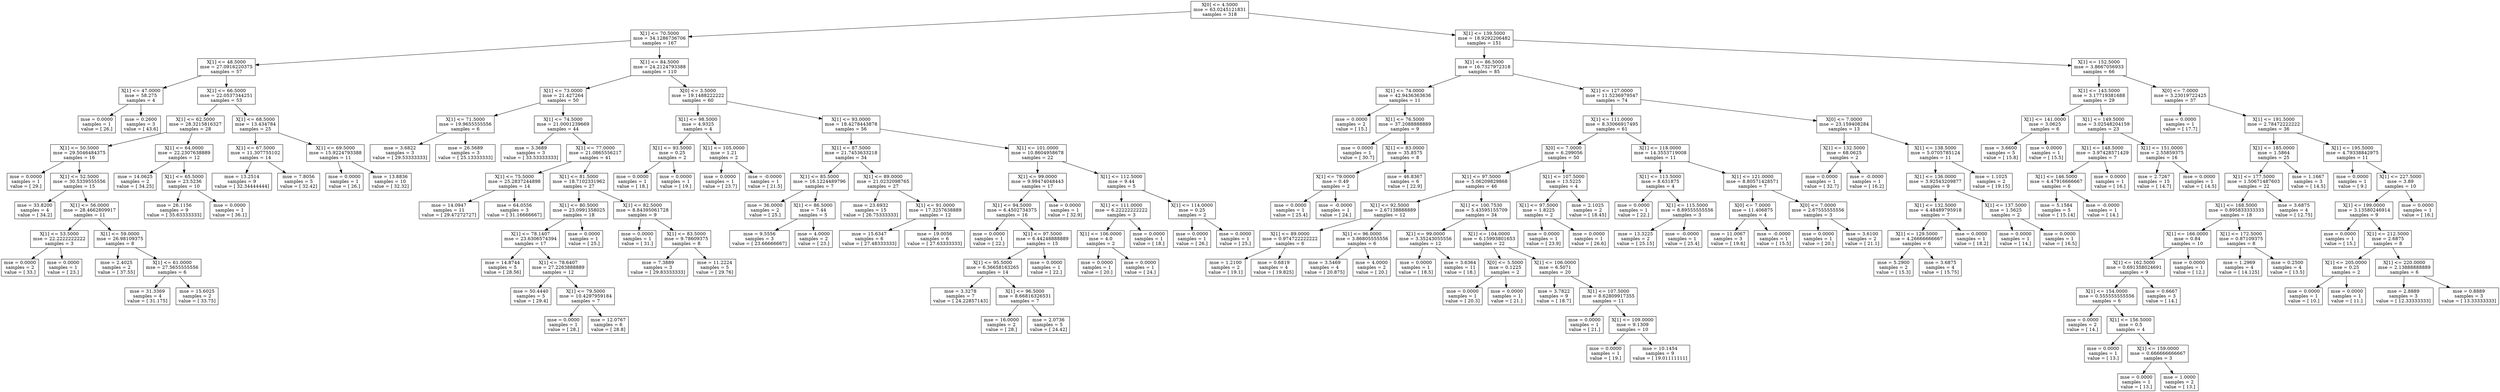 digraph Tree {
0 [label="X[0] <= 4.5000\nmse = 63.0245121831\nsamples = 318", shape="box"] ;
1 [label="X[1] <= 70.5000\nmse = 34.1286736706\nsamples = 167", shape="box"] ;
0 -> 1 ;
2 [label="X[1] <= 48.5000\nmse = 27.0916220375\nsamples = 57", shape="box"] ;
1 -> 2 ;
3 [label="X[1] <= 47.0000\nmse = 58.275\nsamples = 4", shape="box"] ;
2 -> 3 ;
4 [label="mse = 0.0000\nsamples = 1\nvalue = [ 26.]", shape="box"] ;
3 -> 4 ;
5 [label="mse = 0.2600\nsamples = 3\nvalue = [ 43.6]", shape="box"] ;
3 -> 5 ;
6 [label="X[1] <= 66.5000\nmse = 22.0537344251\nsamples = 53", shape="box"] ;
2 -> 6 ;
7 [label="X[1] <= 62.5000\nmse = 28.3215816327\nsamples = 28", shape="box"] ;
6 -> 7 ;
8 [label="X[1] <= 50.5000\nmse = 29.5046484375\nsamples = 16", shape="box"] ;
7 -> 8 ;
9 [label="mse = 0.0000\nsamples = 1\nvalue = [ 29.]", shape="box"] ;
8 -> 9 ;
10 [label="X[1] <= 52.5000\nmse = 30.5339555556\nsamples = 15", shape="box"] ;
8 -> 10 ;
11 [label="mse = 33.8200\nsamples = 4\nvalue = [ 34.2]", shape="box"] ;
10 -> 11 ;
12 [label="X[1] <= 56.0000\nmse = 28.4662809917\nsamples = 11", shape="box"] ;
10 -> 12 ;
13 [label="X[1] <= 53.5000\nmse = 22.2222222222\nsamples = 3", shape="box"] ;
12 -> 13 ;
14 [label="mse = 0.0000\nsamples = 2\nvalue = [ 33.]", shape="box"] ;
13 -> 14 ;
15 [label="mse = 0.0000\nsamples = 1\nvalue = [ 23.]", shape="box"] ;
13 -> 15 ;
16 [label="X[1] <= 59.0000\nmse = 26.98109375\nsamples = 8", shape="box"] ;
12 -> 16 ;
17 [label="mse = 2.4025\nsamples = 2\nvalue = [ 37.55]", shape="box"] ;
16 -> 17 ;
18 [label="X[1] <= 61.0000\nmse = 27.5655555556\nsamples = 6", shape="box"] ;
16 -> 18 ;
19 [label="mse = 31.3369\nsamples = 4\nvalue = [ 31.175]", shape="box"] ;
18 -> 19 ;
20 [label="mse = 15.6025\nsamples = 2\nvalue = [ 33.75]", shape="box"] ;
18 -> 20 ;
21 [label="X[1] <= 64.0000\nmse = 22.2307638889\nsamples = 12", shape="box"] ;
7 -> 21 ;
22 [label="mse = 14.0625\nsamples = 2\nvalue = [ 34.25]", shape="box"] ;
21 -> 22 ;
23 [label="X[1] <= 65.5000\nmse = 23.5236\nsamples = 10", shape="box"] ;
21 -> 23 ;
24 [label="mse = 26.1156\nsamples = 9\nvalue = [ 35.63333333]", shape="box"] ;
23 -> 24 ;
25 [label="mse = 0.0000\nsamples = 1\nvalue = [ 36.1]", shape="box"] ;
23 -> 25 ;
26 [label="X[1] <= 68.5000\nmse = 13.434784\nsamples = 25", shape="box"] ;
6 -> 26 ;
27 [label="X[1] <= 67.5000\nmse = 11.307755102\nsamples = 14", shape="box"] ;
26 -> 27 ;
28 [label="mse = 13.2514\nsamples = 9\nvalue = [ 32.34444444]", shape="box"] ;
27 -> 28 ;
29 [label="mse = 7.8056\nsamples = 5\nvalue = [ 32.42]", shape="box"] ;
27 -> 29 ;
30 [label="X[1] <= 69.5000\nmse = 15.9224793388\nsamples = 11", shape="box"] ;
26 -> 30 ;
31 [label="mse = 0.0000\nsamples = 1\nvalue = [ 26.]", shape="box"] ;
30 -> 31 ;
32 [label="mse = 13.8836\nsamples = 10\nvalue = [ 32.32]", shape="box"] ;
30 -> 32 ;
33 [label="X[1] <= 84.5000\nmse = 24.2124793388\nsamples = 110", shape="box"] ;
1 -> 33 ;
34 [label="X[1] <= 73.0000\nmse = 21.427264\nsamples = 50", shape="box"] ;
33 -> 34 ;
35 [label="X[1] <= 71.5000\nmse = 19.9655555556\nsamples = 6", shape="box"] ;
34 -> 35 ;
36 [label="mse = 3.6822\nsamples = 3\nvalue = [ 29.53333333]", shape="box"] ;
35 -> 36 ;
37 [label="mse = 26.5689\nsamples = 3\nvalue = [ 25.13333333]", shape="box"] ;
35 -> 37 ;
38 [label="X[1] <= 74.5000\nmse = 21.0001239669\nsamples = 44", shape="box"] ;
34 -> 38 ;
39 [label="mse = 3.3689\nsamples = 3\nvalue = [ 33.53333333]", shape="box"] ;
38 -> 39 ;
40 [label="X[1] <= 77.0000\nmse = 21.0865556217\nsamples = 41", shape="box"] ;
38 -> 40 ;
41 [label="X[1] <= 75.5000\nmse = 25.2837244898\nsamples = 14", shape="box"] ;
40 -> 41 ;
42 [label="mse = 14.0947\nsamples = 11\nvalue = [ 29.47272727]", shape="box"] ;
41 -> 42 ;
43 [label="mse = 64.0556\nsamples = 3\nvalue = [ 31.16666667]", shape="box"] ;
41 -> 43 ;
44 [label="X[1] <= 81.5000\nmse = 18.7102331962\nsamples = 27", shape="box"] ;
40 -> 44 ;
45 [label="X[1] <= 80.5000\nmse = 23.0991358025\nsamples = 18", shape="box"] ;
44 -> 45 ;
46 [label="X[1] <= 78.1407\nmse = 23.6306574394\nsamples = 17", shape="box"] ;
45 -> 46 ;
47 [label="mse = 14.8744\nsamples = 5\nvalue = [ 28.56]", shape="box"] ;
46 -> 47 ;
48 [label="X[1] <= 78.6407\nmse = 27.2263888889\nsamples = 12", shape="box"] ;
46 -> 48 ;
49 [label="mse = 50.4440\nsamples = 5\nvalue = [ 29.4]", shape="box"] ;
48 -> 49 ;
50 [label="X[1] <= 79.5000\nmse = 10.4297959184\nsamples = 7", shape="box"] ;
48 -> 50 ;
51 [label="mse = 0.0000\nsamples = 1\nvalue = [ 28.]", shape="box"] ;
50 -> 51 ;
52 [label="mse = 12.0767\nsamples = 6\nvalue = [ 28.8]", shape="box"] ;
50 -> 52 ;
53 [label="mse = 0.0000\nsamples = 1\nvalue = [ 25.]", shape="box"] ;
45 -> 53 ;
54 [label="X[1] <= 82.5000\nmse = 8.84395061728\nsamples = 9", shape="box"] ;
44 -> 54 ;
55 [label="mse = 0.0000\nsamples = 1\nvalue = [ 31.]", shape="box"] ;
54 -> 55 ;
56 [label="X[1] <= 83.5000\nmse = 9.78609375\nsamples = 8", shape="box"] ;
54 -> 56 ;
57 [label="mse = 7.3889\nsamples = 3\nvalue = [ 29.83333333]", shape="box"] ;
56 -> 57 ;
58 [label="mse = 11.2224\nsamples = 5\nvalue = [ 29.76]", shape="box"] ;
56 -> 58 ;
59 [label="X[0] <= 3.5000\nmse = 19.1488222222\nsamples = 60", shape="box"] ;
33 -> 59 ;
60 [label="X[1] <= 98.5000\nmse = 4.9325\nsamples = 4", shape="box"] ;
59 -> 60 ;
61 [label="X[1] <= 93.5000\nmse = 0.25\nsamples = 2", shape="box"] ;
60 -> 61 ;
62 [label="mse = 0.0000\nsamples = 1\nvalue = [ 18.]", shape="box"] ;
61 -> 62 ;
63 [label="mse = 0.0000\nsamples = 1\nvalue = [ 19.]", shape="box"] ;
61 -> 63 ;
64 [label="X[1] <= 105.0000\nmse = 1.21\nsamples = 2", shape="box"] ;
60 -> 64 ;
65 [label="mse = 0.0000\nsamples = 1\nvalue = [ 23.7]", shape="box"] ;
64 -> 65 ;
66 [label="mse = -0.0000\nsamples = 1\nvalue = [ 21.5]", shape="box"] ;
64 -> 66 ;
67 [label="X[1] <= 93.0000\nmse = 18.4278443878\nsamples = 56", shape="box"] ;
59 -> 67 ;
68 [label="X[1] <= 87.5000\nmse = 21.7453633218\nsamples = 34", shape="box"] ;
67 -> 68 ;
69 [label="X[1] <= 85.5000\nmse = 16.1224489796\nsamples = 7", shape="box"] ;
68 -> 69 ;
70 [label="mse = 36.0000\nsamples = 2\nvalue = [ 25.]", shape="box"] ;
69 -> 70 ;
71 [label="X[1] <= 86.5000\nmse = 7.44\nsamples = 5", shape="box"] ;
69 -> 71 ;
72 [label="mse = 9.5556\nsamples = 3\nvalue = [ 23.66666667]", shape="box"] ;
71 -> 72 ;
73 [label="mse = 4.0000\nsamples = 2\nvalue = [ 23.]", shape="box"] ;
71 -> 73 ;
74 [label="X[1] <= 89.0000\nmse = 21.0232098765\nsamples = 27", shape="box"] ;
68 -> 74 ;
75 [label="mse = 23.6932\nsamples = 15\nvalue = [ 26.75333333]", shape="box"] ;
74 -> 75 ;
76 [label="X[1] <= 91.0000\nmse = 17.3257638889\nsamples = 12", shape="box"] ;
74 -> 76 ;
77 [label="mse = 15.6347\nsamples = 6\nvalue = [ 27.48333333]", shape="box"] ;
76 -> 77 ;
78 [label="mse = 19.0056\nsamples = 6\nvalue = [ 27.63333333]", shape="box"] ;
76 -> 78 ;
79 [label="X[1] <= 101.0000\nmse = 10.8604958678\nsamples = 22", shape="box"] ;
67 -> 79 ;
80 [label="X[1] <= 99.0000\nmse = 9.99474048443\nsamples = 17", shape="box"] ;
79 -> 80 ;
81 [label="X[1] <= 94.5000\nmse = 6.4502734375\nsamples = 16", shape="box"] ;
80 -> 81 ;
82 [label="mse = 0.0000\nsamples = 1\nvalue = [ 22.]", shape="box"] ;
81 -> 82 ;
83 [label="X[1] <= 97.5000\nmse = 6.44248888889\nsamples = 15", shape="box"] ;
81 -> 83 ;
84 [label="X[1] <= 95.5000\nmse = 6.36658163265\nsamples = 14", shape="box"] ;
83 -> 84 ;
85 [label="mse = 3.3278\nsamples = 7\nvalue = [ 24.22857143]", shape="box"] ;
84 -> 85 ;
86 [label="X[1] <= 96.5000\nmse = 8.66816326531\nsamples = 7", shape="box"] ;
84 -> 86 ;
87 [label="mse = 16.0000\nsamples = 2\nvalue = [ 28.]", shape="box"] ;
86 -> 87 ;
88 [label="mse = 2.0736\nsamples = 5\nvalue = [ 24.42]", shape="box"] ;
86 -> 88 ;
89 [label="mse = 0.0000\nsamples = 1\nvalue = [ 22.]", shape="box"] ;
83 -> 89 ;
90 [label="mse = 0.0000\nsamples = 1\nvalue = [ 32.9]", shape="box"] ;
80 -> 90 ;
91 [label="X[1] <= 112.5000\nmse = 9.44\nsamples = 5", shape="box"] ;
79 -> 91 ;
92 [label="X[1] <= 111.0000\nmse = 6.22222222222\nsamples = 3", shape="box"] ;
91 -> 92 ;
93 [label="X[1] <= 106.0000\nmse = 4.0\nsamples = 2", shape="box"] ;
92 -> 93 ;
94 [label="mse = 0.0000\nsamples = 1\nvalue = [ 20.]", shape="box"] ;
93 -> 94 ;
95 [label="mse = 0.0000\nsamples = 1\nvalue = [ 24.]", shape="box"] ;
93 -> 95 ;
96 [label="mse = 0.0000\nsamples = 1\nvalue = [ 18.]", shape="box"] ;
92 -> 96 ;
97 [label="X[1] <= 114.0000\nmse = 0.25\nsamples = 2", shape="box"] ;
91 -> 97 ;
98 [label="mse = 0.0000\nsamples = 1\nvalue = [ 26.]", shape="box"] ;
97 -> 98 ;
99 [label="mse = 0.0000\nsamples = 1\nvalue = [ 25.]", shape="box"] ;
97 -> 99 ;
100 [label="X[1] <= 139.5000\nmse = 18.9292206482\nsamples = 151", shape="box"] ;
0 -> 100 ;
101 [label="X[1] <= 86.5000\nmse = 16.7327972318\nsamples = 85", shape="box"] ;
100 -> 101 ;
102 [label="X[1] <= 74.0000\nmse = 42.9436363636\nsamples = 11", shape="box"] ;
101 -> 102 ;
103 [label="mse = 0.0000\nsamples = 2\nvalue = [ 15.]", shape="box"] ;
102 -> 103 ;
104 [label="X[1] <= 76.5000\nmse = 37.2088888889\nsamples = 9", shape="box"] ;
102 -> 104 ;
105 [label="mse = 0.0000\nsamples = 1\nvalue = [ 30.7]", shape="box"] ;
104 -> 105 ;
106 [label="X[1] <= 83.0000\nmse = 35.8575\nsamples = 8", shape="box"] ;
104 -> 106 ;
107 [label="X[1] <= 79.0000\nmse = 0.49\nsamples = 2", shape="box"] ;
106 -> 107 ;
108 [label="mse = 0.0000\nsamples = 1\nvalue = [ 25.4]", shape="box"] ;
107 -> 108 ;
109 [label="mse = -0.0000\nsamples = 1\nvalue = [ 24.]", shape="box"] ;
107 -> 109 ;
110 [label="mse = 46.8367\nsamples = 6\nvalue = [ 22.9]", shape="box"] ;
106 -> 110 ;
111 [label="X[1] <= 127.0000\nmse = 11.5236979547\nsamples = 74", shape="box"] ;
101 -> 111 ;
112 [label="X[1] <= 111.0000\nmse = 8.33066917495\nsamples = 61", shape="box"] ;
111 -> 112 ;
113 [label="X[0] <= 7.0000\nmse = 6.299056\nsamples = 50", shape="box"] ;
112 -> 113 ;
114 [label="X[1] <= 97.5000\nmse = 5.06209829868\nsamples = 46", shape="box"] ;
113 -> 114 ;
115 [label="X[1] <= 92.5000\nmse = 2.67138888889\nsamples = 12", shape="box"] ;
114 -> 115 ;
116 [label="X[1] <= 89.0000\nmse = 0.974722222222\nsamples = 6", shape="box"] ;
115 -> 116 ;
117 [label="mse = 1.2100\nsamples = 2\nvalue = [ 19.1]", shape="box"] ;
116 -> 117 ;
118 [label="mse = 0.6819\nsamples = 4\nvalue = [ 19.825]", shape="box"] ;
116 -> 118 ;
119 [label="X[1] <= 96.0000\nmse = 3.86805555556\nsamples = 6", shape="box"] ;
115 -> 119 ;
120 [label="mse = 3.5469\nsamples = 4\nvalue = [ 20.875]", shape="box"] ;
119 -> 120 ;
121 [label="mse = 4.0000\nsamples = 2\nvalue = [ 20.]", shape="box"] ;
119 -> 121 ;
122 [label="X[1] <= 100.7530\nmse = 5.43595155709\nsamples = 34", shape="box"] ;
114 -> 122 ;
123 [label="X[1] <= 99.0000\nmse = 3.35243055556\nsamples = 12", shape="box"] ;
122 -> 123 ;
124 [label="mse = 0.0000\nsamples = 1\nvalue = [ 18.5]", shape="box"] ;
123 -> 124 ;
125 [label="mse = 3.6364\nsamples = 11\nvalue = [ 18.]", shape="box"] ;
123 -> 125 ;
126 [label="X[1] <= 104.0000\nmse = 6.15993801653\nsamples = 22", shape="box"] ;
122 -> 126 ;
127 [label="X[0] <= 5.5000\nmse = 0.1225\nsamples = 2", shape="box"] ;
126 -> 127 ;
128 [label="mse = 0.0000\nsamples = 1\nvalue = [ 20.3]", shape="box"] ;
127 -> 128 ;
129 [label="mse = 0.0000\nsamples = 1\nvalue = [ 21.]", shape="box"] ;
127 -> 129 ;
130 [label="X[1] <= 106.0000\nmse = 6.5071\nsamples = 20", shape="box"] ;
126 -> 130 ;
131 [label="mse = 3.7822\nsamples = 9\nvalue = [ 18.7]", shape="box"] ;
130 -> 131 ;
132 [label="X[1] <= 107.5000\nmse = 8.62809917355\nsamples = 11", shape="box"] ;
130 -> 132 ;
133 [label="mse = 0.0000\nsamples = 1\nvalue = [ 21.]", shape="box"] ;
132 -> 133 ;
134 [label="X[1] <= 109.0000\nmse = 9.1309\nsamples = 10", shape="box"] ;
132 -> 134 ;
135 [label="mse = 0.0000\nsamples = 1\nvalue = [ 19.]", shape="box"] ;
134 -> 135 ;
136 [label="mse = 10.1454\nsamples = 9\nvalue = [ 19.01111111]", shape="box"] ;
134 -> 136 ;
137 [label="X[1] <= 107.5000\nmse = 13.5225\nsamples = 4", shape="box"] ;
113 -> 137 ;
138 [label="X[1] <= 97.5000\nmse = 1.8225\nsamples = 2", shape="box"] ;
137 -> 138 ;
139 [label="mse = 0.0000\nsamples = 1\nvalue = [ 23.9]", shape="box"] ;
138 -> 139 ;
140 [label="mse = 0.0000\nsamples = 1\nvalue = [ 26.6]", shape="box"] ;
138 -> 140 ;
141 [label="mse = 2.1025\nsamples = 2\nvalue = [ 18.45]", shape="box"] ;
137 -> 141 ;
142 [label="X[1] <= 118.0000\nmse = 14.3553719008\nsamples = 11", shape="box"] ;
112 -> 142 ;
143 [label="X[1] <= 113.5000\nmse = 8.631875\nsamples = 4", shape="box"] ;
142 -> 143 ;
144 [label="mse = 0.0000\nsamples = 1\nvalue = [ 22.]", shape="box"] ;
143 -> 144 ;
145 [label="X[1] <= 115.5000\nmse = 8.89555555556\nsamples = 3", shape="box"] ;
143 -> 145 ;
146 [label="mse = 13.3225\nsamples = 2\nvalue = [ 25.15]", shape="box"] ;
145 -> 146 ;
147 [label="mse = -0.0000\nsamples = 1\nvalue = [ 25.4]", shape="box"] ;
145 -> 147 ;
148 [label="X[1] <= 121.0000\nmse = 8.80571428571\nsamples = 7", shape="box"] ;
142 -> 148 ;
149 [label="X[0] <= 7.0000\nmse = 11.406875\nsamples = 4", shape="box"] ;
148 -> 149 ;
150 [label="mse = 11.0067\nsamples = 3\nvalue = [ 19.6]", shape="box"] ;
149 -> 150 ;
151 [label="mse = -0.0000\nsamples = 1\nvalue = [ 15.5]", shape="box"] ;
149 -> 151 ;
152 [label="X[0] <= 7.0000\nmse = 2.67555555556\nsamples = 3", shape="box"] ;
148 -> 152 ;
153 [label="mse = 0.0000\nsamples = 1\nvalue = [ 20.]", shape="box"] ;
152 -> 153 ;
154 [label="mse = 3.6100\nsamples = 2\nvalue = [ 21.1]", shape="box"] ;
152 -> 154 ;
155 [label="X[0] <= 7.0000\nmse = 23.159408284\nsamples = 13", shape="box"] ;
111 -> 155 ;
156 [label="X[1] <= 132.5000\nmse = 68.0625\nsamples = 2", shape="box"] ;
155 -> 156 ;
157 [label="mse = 0.0000\nsamples = 1\nvalue = [ 32.7]", shape="box"] ;
156 -> 157 ;
158 [label="mse = -0.0000\nsamples = 1\nvalue = [ 16.2]", shape="box"] ;
156 -> 158 ;
159 [label="X[1] <= 138.5000\nmse = 5.0705785124\nsamples = 11", shape="box"] ;
155 -> 159 ;
160 [label="X[1] <= 136.0000\nmse = 3.92543209877\nsamples = 9", shape="box"] ;
159 -> 160 ;
161 [label="X[1] <= 132.5000\nmse = 4.48489795918\nsamples = 7", shape="box"] ;
160 -> 161 ;
162 [label="X[1] <= 129.5000\nmse = 4.26666666667\nsamples = 6", shape="box"] ;
161 -> 162 ;
163 [label="mse = 5.2900\nsamples = 2\nvalue = [ 15.3]", shape="box"] ;
162 -> 163 ;
164 [label="mse = 3.6875\nsamples = 4\nvalue = [ 15.75]", shape="box"] ;
162 -> 164 ;
165 [label="mse = 0.0000\nsamples = 1\nvalue = [ 18.2]", shape="box"] ;
161 -> 165 ;
166 [label="X[1] <= 137.5000\nmse = 1.5625\nsamples = 2", shape="box"] ;
160 -> 166 ;
167 [label="mse = 0.0000\nsamples = 1\nvalue = [ 14.]", shape="box"] ;
166 -> 167 ;
168 [label="mse = 0.0000\nsamples = 1\nvalue = [ 16.5]", shape="box"] ;
166 -> 168 ;
169 [label="mse = 1.1025\nsamples = 2\nvalue = [ 19.15]", shape="box"] ;
159 -> 169 ;
170 [label="X[1] <= 152.5000\nmse = 3.8667056933\nsamples = 66", shape="box"] ;
100 -> 170 ;
171 [label="X[1] <= 143.5000\nmse = 3.17719381688\nsamples = 29", shape="box"] ;
170 -> 171 ;
172 [label="X[1] <= 141.0000\nmse = 3.0625\nsamples = 6", shape="box"] ;
171 -> 172 ;
173 [label="mse = 3.6600\nsamples = 5\nvalue = [ 15.8]", shape="box"] ;
172 -> 173 ;
174 [label="mse = 0.0000\nsamples = 1\nvalue = [ 15.5]", shape="box"] ;
172 -> 174 ;
175 [label="X[1] <= 149.5000\nmse = 3.02548204159\nsamples = 23", shape="box"] ;
171 -> 175 ;
176 [label="X[1] <= 148.5000\nmse = 3.97428571429\nsamples = 7", shape="box"] ;
175 -> 176 ;
177 [label="X[1] <= 146.5000\nmse = 4.47916666667\nsamples = 6", shape="box"] ;
176 -> 177 ;
178 [label="mse = 5.1584\nsamples = 5\nvalue = [ 15.14]", shape="box"] ;
177 -> 178 ;
179 [label="mse = -0.0000\nsamples = 1\nvalue = [ 14.]", shape="box"] ;
177 -> 179 ;
180 [label="mse = 0.0000\nsamples = 1\nvalue = [ 16.]", shape="box"] ;
176 -> 180 ;
181 [label="X[1] <= 151.0000\nmse = 2.55859375\nsamples = 16", shape="box"] ;
175 -> 181 ;
182 [label="mse = 2.7267\nsamples = 15\nvalue = [ 14.7]", shape="box"] ;
181 -> 182 ;
183 [label="mse = 0.0000\nsamples = 1\nvalue = [ 14.5]", shape="box"] ;
181 -> 183 ;
184 [label="X[0] <= 7.0000\nmse = 3.23019722425\nsamples = 37", shape="box"] ;
170 -> 184 ;
185 [label="mse = 0.0000\nsamples = 1\nvalue = [ 17.7]", shape="box"] ;
184 -> 185 ;
186 [label="X[1] <= 191.5000\nmse = 2.78472222222\nsamples = 36", shape="box"] ;
184 -> 186 ;
187 [label="X[1] <= 185.0000\nmse = 1.5864\nsamples = 25", shape="box"] ;
186 -> 187 ;
188 [label="X[1] <= 177.5000\nmse = 1.50671487603\nsamples = 22", shape="box"] ;
187 -> 188 ;
189 [label="X[1] <= 168.5000\nmse = 0.895833333333\nsamples = 18", shape="box"] ;
188 -> 189 ;
190 [label="X[1] <= 166.0000\nmse = 0.84\nsamples = 10", shape="box"] ;
189 -> 190 ;
191 [label="X[1] <= 162.5000\nmse = 0.691358024691\nsamples = 9", shape="box"] ;
190 -> 191 ;
192 [label="X[1] <= 154.0000\nmse = 0.555555555556\nsamples = 6", shape="box"] ;
191 -> 192 ;
193 [label="mse = 0.0000\nsamples = 2\nvalue = [ 14.]", shape="box"] ;
192 -> 193 ;
194 [label="X[1] <= 156.5000\nmse = 0.5\nsamples = 4", shape="box"] ;
192 -> 194 ;
195 [label="mse = 0.0000\nsamples = 1\nvalue = [ 13.]", shape="box"] ;
194 -> 195 ;
196 [label="X[1] <= 159.0000\nmse = 0.666666666667\nsamples = 3", shape="box"] ;
194 -> 196 ;
197 [label="mse = 0.0000\nsamples = 1\nvalue = [ 13.]", shape="box"] ;
196 -> 197 ;
198 [label="mse = 1.0000\nsamples = 2\nvalue = [ 13.]", shape="box"] ;
196 -> 198 ;
199 [label="mse = 0.6667\nsamples = 3\nvalue = [ 14.]", shape="box"] ;
191 -> 199 ;
200 [label="mse = 0.0000\nsamples = 1\nvalue = [ 12.]", shape="box"] ;
190 -> 200 ;
201 [label="X[1] <= 172.5000\nmse = 0.87109375\nsamples = 8", shape="box"] ;
189 -> 201 ;
202 [label="mse = 1.2969\nsamples = 4\nvalue = [ 14.125]", shape="box"] ;
201 -> 202 ;
203 [label="mse = 0.2500\nsamples = 4\nvalue = [ 13.5]", shape="box"] ;
201 -> 203 ;
204 [label="mse = 3.6875\nsamples = 4\nvalue = [ 12.75]", shape="box"] ;
188 -> 204 ;
205 [label="mse = 1.1667\nsamples = 3\nvalue = [ 14.5]", shape="box"] ;
187 -> 205 ;
206 [label="X[1] <= 195.5000\nmse = 4.79338842975\nsamples = 11", shape="box"] ;
186 -> 206 ;
207 [label="mse = 0.0000\nsamples = 1\nvalue = [ 9.]", shape="box"] ;
206 -> 207 ;
208 [label="X[1] <= 227.5000\nmse = 3.89\nsamples = 10", shape="box"] ;
206 -> 208 ;
209 [label="X[1] <= 199.0000\nmse = 3.13580246914\nsamples = 9", shape="box"] ;
208 -> 209 ;
210 [label="mse = 0.0000\nsamples = 1\nvalue = [ 15.]", shape="box"] ;
209 -> 210 ;
211 [label="X[1] <= 212.5000\nmse = 2.6875\nsamples = 8", shape="box"] ;
209 -> 211 ;
212 [label="X[1] <= 205.0000\nmse = 0.25\nsamples = 2", shape="box"] ;
211 -> 212 ;
213 [label="mse = 0.0000\nsamples = 1\nvalue = [ 10.]", shape="box"] ;
212 -> 213 ;
214 [label="mse = 0.0000\nsamples = 1\nvalue = [ 11.]", shape="box"] ;
212 -> 214 ;
215 [label="X[1] <= 220.0000\nmse = 2.13888888889\nsamples = 6", shape="box"] ;
211 -> 215 ;
216 [label="mse = 2.8889\nsamples = 3\nvalue = [ 12.33333333]", shape="box"] ;
215 -> 216 ;
217 [label="mse = 0.8889\nsamples = 3\nvalue = [ 13.33333333]", shape="box"] ;
215 -> 217 ;
218 [label="mse = 0.0000\nsamples = 1\nvalue = [ 16.]", shape="box"] ;
208 -> 218 ;
}